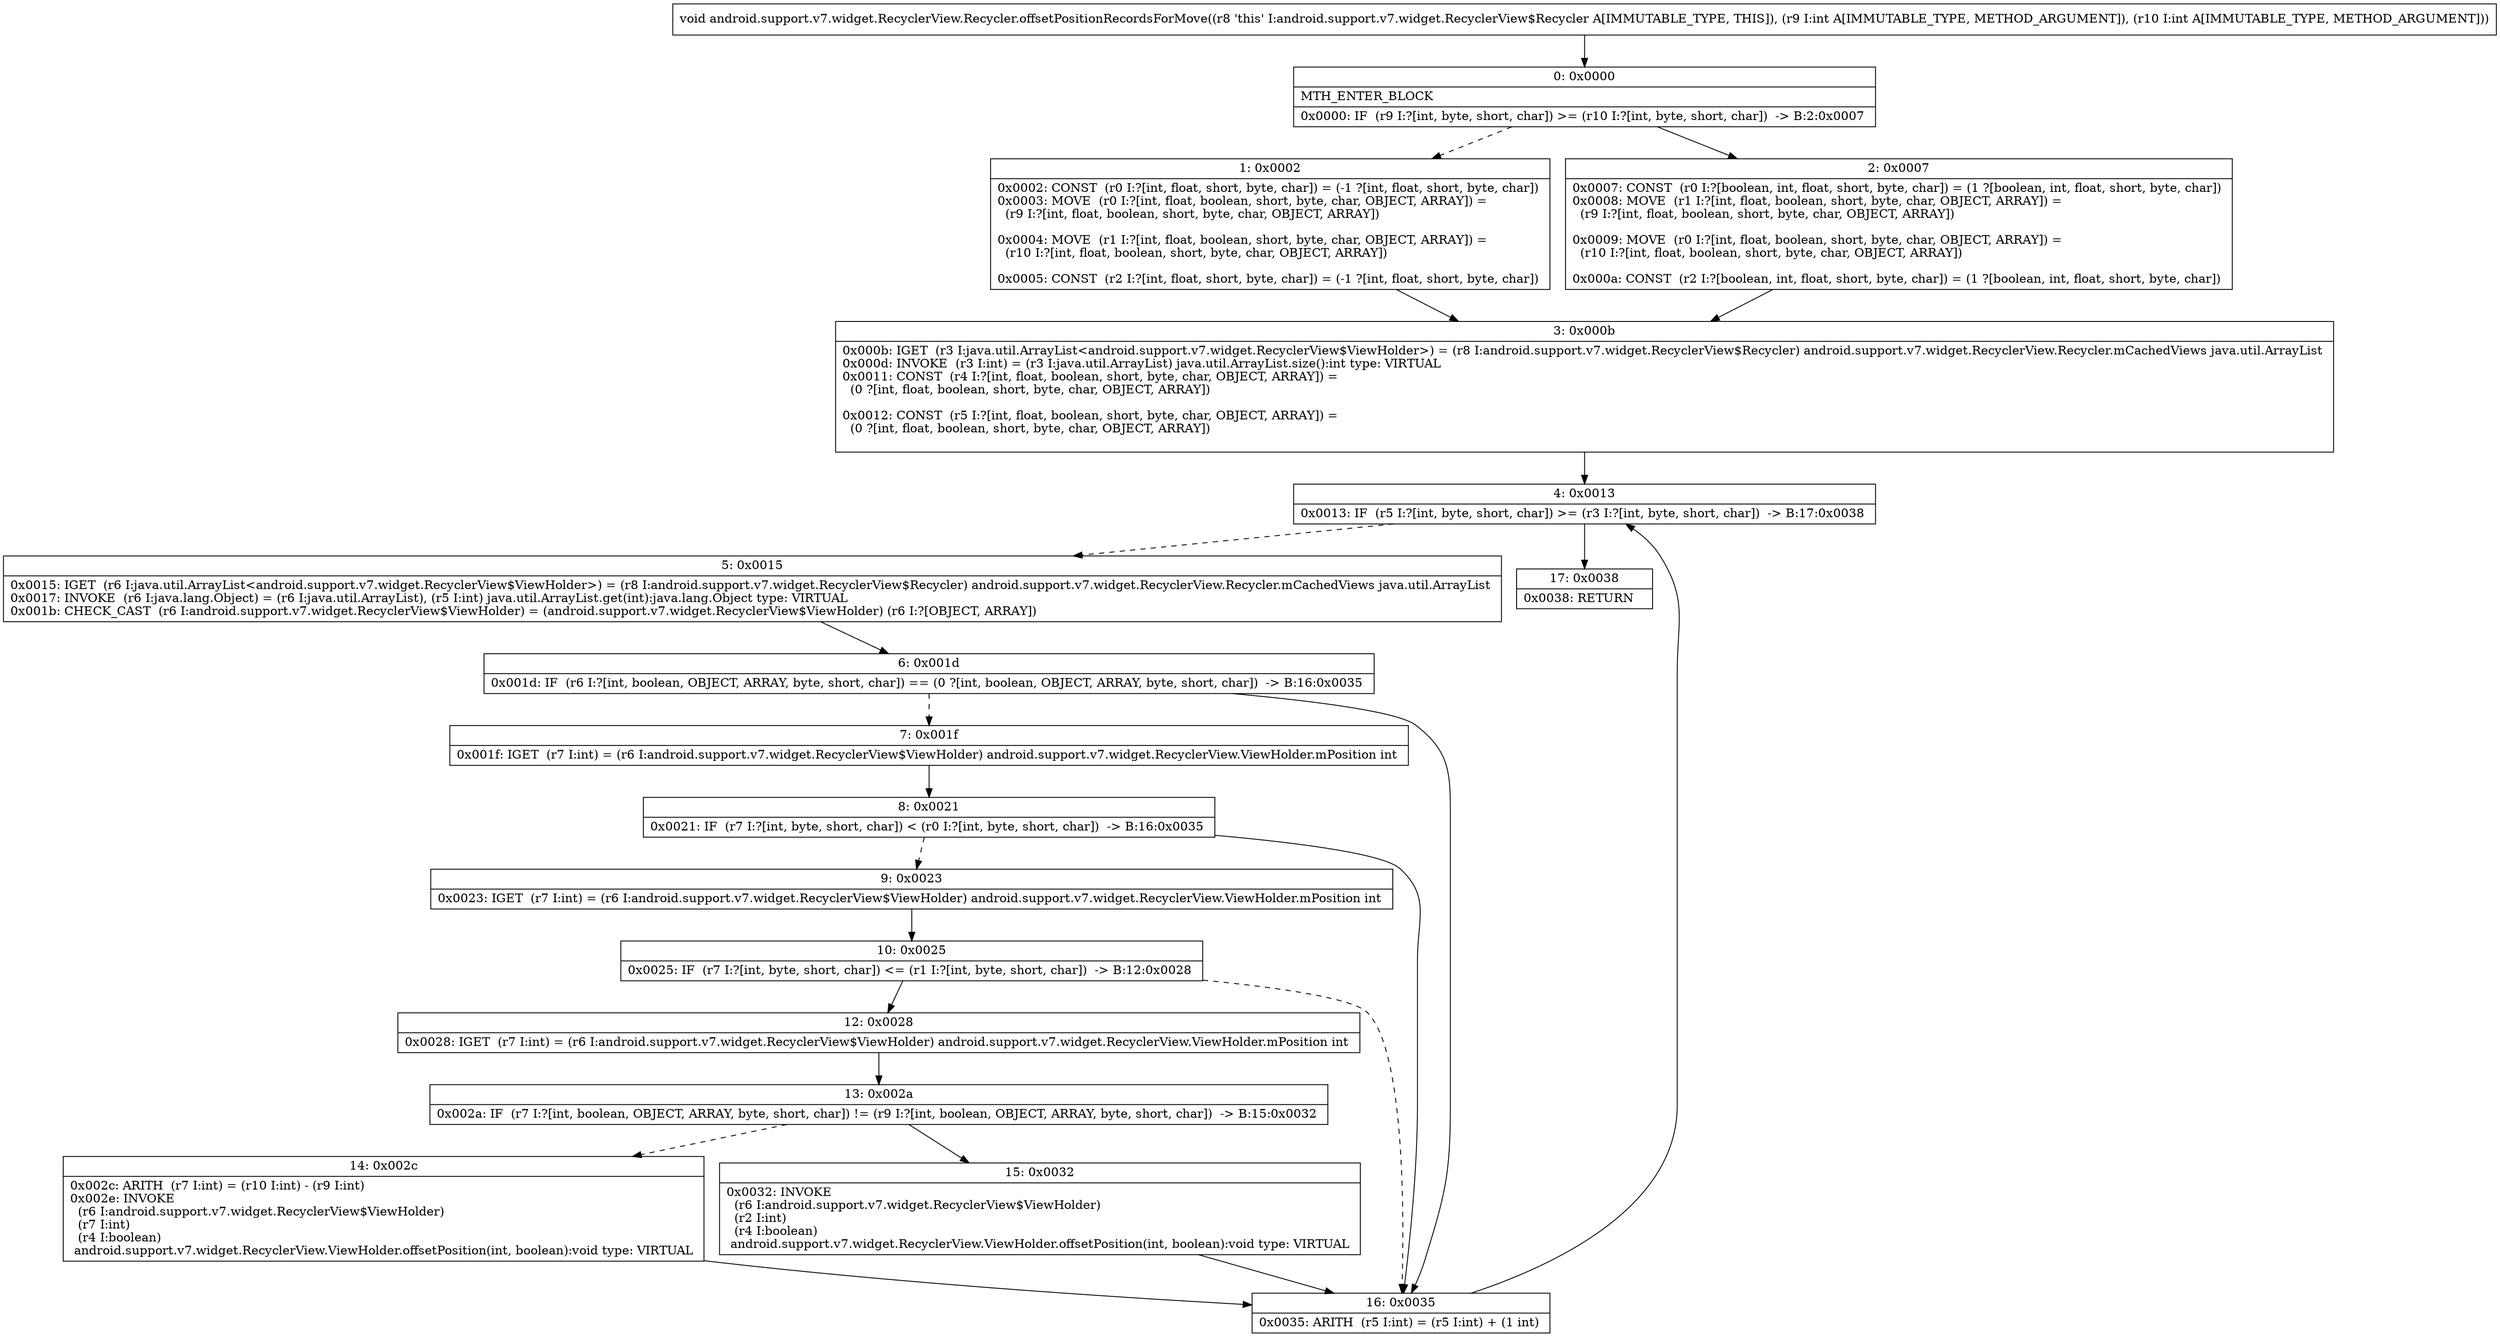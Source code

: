 digraph "CFG forandroid.support.v7.widget.RecyclerView.Recycler.offsetPositionRecordsForMove(II)V" {
Node_0 [shape=record,label="{0\:\ 0x0000|MTH_ENTER_BLOCK\l|0x0000: IF  (r9 I:?[int, byte, short, char]) \>= (r10 I:?[int, byte, short, char])  \-\> B:2:0x0007 \l}"];
Node_1 [shape=record,label="{1\:\ 0x0002|0x0002: CONST  (r0 I:?[int, float, short, byte, char]) = (\-1 ?[int, float, short, byte, char]) \l0x0003: MOVE  (r0 I:?[int, float, boolean, short, byte, char, OBJECT, ARRAY]) = \l  (r9 I:?[int, float, boolean, short, byte, char, OBJECT, ARRAY])\l \l0x0004: MOVE  (r1 I:?[int, float, boolean, short, byte, char, OBJECT, ARRAY]) = \l  (r10 I:?[int, float, boolean, short, byte, char, OBJECT, ARRAY])\l \l0x0005: CONST  (r2 I:?[int, float, short, byte, char]) = (\-1 ?[int, float, short, byte, char]) \l}"];
Node_2 [shape=record,label="{2\:\ 0x0007|0x0007: CONST  (r0 I:?[boolean, int, float, short, byte, char]) = (1 ?[boolean, int, float, short, byte, char]) \l0x0008: MOVE  (r1 I:?[int, float, boolean, short, byte, char, OBJECT, ARRAY]) = \l  (r9 I:?[int, float, boolean, short, byte, char, OBJECT, ARRAY])\l \l0x0009: MOVE  (r0 I:?[int, float, boolean, short, byte, char, OBJECT, ARRAY]) = \l  (r10 I:?[int, float, boolean, short, byte, char, OBJECT, ARRAY])\l \l0x000a: CONST  (r2 I:?[boolean, int, float, short, byte, char]) = (1 ?[boolean, int, float, short, byte, char]) \l}"];
Node_3 [shape=record,label="{3\:\ 0x000b|0x000b: IGET  (r3 I:java.util.ArrayList\<android.support.v7.widget.RecyclerView$ViewHolder\>) = (r8 I:android.support.v7.widget.RecyclerView$Recycler) android.support.v7.widget.RecyclerView.Recycler.mCachedViews java.util.ArrayList \l0x000d: INVOKE  (r3 I:int) = (r3 I:java.util.ArrayList) java.util.ArrayList.size():int type: VIRTUAL \l0x0011: CONST  (r4 I:?[int, float, boolean, short, byte, char, OBJECT, ARRAY]) = \l  (0 ?[int, float, boolean, short, byte, char, OBJECT, ARRAY])\l \l0x0012: CONST  (r5 I:?[int, float, boolean, short, byte, char, OBJECT, ARRAY]) = \l  (0 ?[int, float, boolean, short, byte, char, OBJECT, ARRAY])\l \l}"];
Node_4 [shape=record,label="{4\:\ 0x0013|0x0013: IF  (r5 I:?[int, byte, short, char]) \>= (r3 I:?[int, byte, short, char])  \-\> B:17:0x0038 \l}"];
Node_5 [shape=record,label="{5\:\ 0x0015|0x0015: IGET  (r6 I:java.util.ArrayList\<android.support.v7.widget.RecyclerView$ViewHolder\>) = (r8 I:android.support.v7.widget.RecyclerView$Recycler) android.support.v7.widget.RecyclerView.Recycler.mCachedViews java.util.ArrayList \l0x0017: INVOKE  (r6 I:java.lang.Object) = (r6 I:java.util.ArrayList), (r5 I:int) java.util.ArrayList.get(int):java.lang.Object type: VIRTUAL \l0x001b: CHECK_CAST  (r6 I:android.support.v7.widget.RecyclerView$ViewHolder) = (android.support.v7.widget.RecyclerView$ViewHolder) (r6 I:?[OBJECT, ARRAY]) \l}"];
Node_6 [shape=record,label="{6\:\ 0x001d|0x001d: IF  (r6 I:?[int, boolean, OBJECT, ARRAY, byte, short, char]) == (0 ?[int, boolean, OBJECT, ARRAY, byte, short, char])  \-\> B:16:0x0035 \l}"];
Node_7 [shape=record,label="{7\:\ 0x001f|0x001f: IGET  (r7 I:int) = (r6 I:android.support.v7.widget.RecyclerView$ViewHolder) android.support.v7.widget.RecyclerView.ViewHolder.mPosition int \l}"];
Node_8 [shape=record,label="{8\:\ 0x0021|0x0021: IF  (r7 I:?[int, byte, short, char]) \< (r0 I:?[int, byte, short, char])  \-\> B:16:0x0035 \l}"];
Node_9 [shape=record,label="{9\:\ 0x0023|0x0023: IGET  (r7 I:int) = (r6 I:android.support.v7.widget.RecyclerView$ViewHolder) android.support.v7.widget.RecyclerView.ViewHolder.mPosition int \l}"];
Node_10 [shape=record,label="{10\:\ 0x0025|0x0025: IF  (r7 I:?[int, byte, short, char]) \<= (r1 I:?[int, byte, short, char])  \-\> B:12:0x0028 \l}"];
Node_12 [shape=record,label="{12\:\ 0x0028|0x0028: IGET  (r7 I:int) = (r6 I:android.support.v7.widget.RecyclerView$ViewHolder) android.support.v7.widget.RecyclerView.ViewHolder.mPosition int \l}"];
Node_13 [shape=record,label="{13\:\ 0x002a|0x002a: IF  (r7 I:?[int, boolean, OBJECT, ARRAY, byte, short, char]) != (r9 I:?[int, boolean, OBJECT, ARRAY, byte, short, char])  \-\> B:15:0x0032 \l}"];
Node_14 [shape=record,label="{14\:\ 0x002c|0x002c: ARITH  (r7 I:int) = (r10 I:int) \- (r9 I:int) \l0x002e: INVOKE  \l  (r6 I:android.support.v7.widget.RecyclerView$ViewHolder)\l  (r7 I:int)\l  (r4 I:boolean)\l android.support.v7.widget.RecyclerView.ViewHolder.offsetPosition(int, boolean):void type: VIRTUAL \l}"];
Node_15 [shape=record,label="{15\:\ 0x0032|0x0032: INVOKE  \l  (r6 I:android.support.v7.widget.RecyclerView$ViewHolder)\l  (r2 I:int)\l  (r4 I:boolean)\l android.support.v7.widget.RecyclerView.ViewHolder.offsetPosition(int, boolean):void type: VIRTUAL \l}"];
Node_16 [shape=record,label="{16\:\ 0x0035|0x0035: ARITH  (r5 I:int) = (r5 I:int) + (1 int) \l}"];
Node_17 [shape=record,label="{17\:\ 0x0038|0x0038: RETURN   \l}"];
MethodNode[shape=record,label="{void android.support.v7.widget.RecyclerView.Recycler.offsetPositionRecordsForMove((r8 'this' I:android.support.v7.widget.RecyclerView$Recycler A[IMMUTABLE_TYPE, THIS]), (r9 I:int A[IMMUTABLE_TYPE, METHOD_ARGUMENT]), (r10 I:int A[IMMUTABLE_TYPE, METHOD_ARGUMENT])) }"];
MethodNode -> Node_0;
Node_0 -> Node_1[style=dashed];
Node_0 -> Node_2;
Node_1 -> Node_3;
Node_2 -> Node_3;
Node_3 -> Node_4;
Node_4 -> Node_5[style=dashed];
Node_4 -> Node_17;
Node_5 -> Node_6;
Node_6 -> Node_7[style=dashed];
Node_6 -> Node_16;
Node_7 -> Node_8;
Node_8 -> Node_9[style=dashed];
Node_8 -> Node_16;
Node_9 -> Node_10;
Node_10 -> Node_12;
Node_10 -> Node_16[style=dashed];
Node_12 -> Node_13;
Node_13 -> Node_14[style=dashed];
Node_13 -> Node_15;
Node_14 -> Node_16;
Node_15 -> Node_16;
Node_16 -> Node_4;
}

